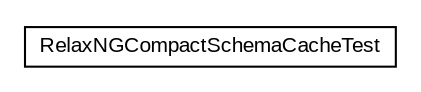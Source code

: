 #!/usr/local/bin/dot
#
# Class diagram 
# Generated by UMLGraph version 5.1 (http://www.umlgraph.org/)
#

digraph G {
	edge [fontname="arial",fontsize=10,labelfontname="arial",labelfontsize=10];
	node [fontname="arial",fontsize=10,shape=plaintext];
	nodesep=0.25;
	ranksep=0.5;
	// com.helger.schematron.relaxng.RelaxNGCompactSchemaCacheTest
	c663 [label=<<table title="com.helger.schematron.relaxng.RelaxNGCompactSchemaCacheTest" border="0" cellborder="1" cellspacing="0" cellpadding="2" port="p" href="./RelaxNGCompactSchemaCacheTest.html">
		<tr><td><table border="0" cellspacing="0" cellpadding="1">
<tr><td align="center" balign="center"> RelaxNGCompactSchemaCacheTest </td></tr>
		</table></td></tr>
		</table>>, fontname="arial", fontcolor="black", fontsize=10.0];
}

